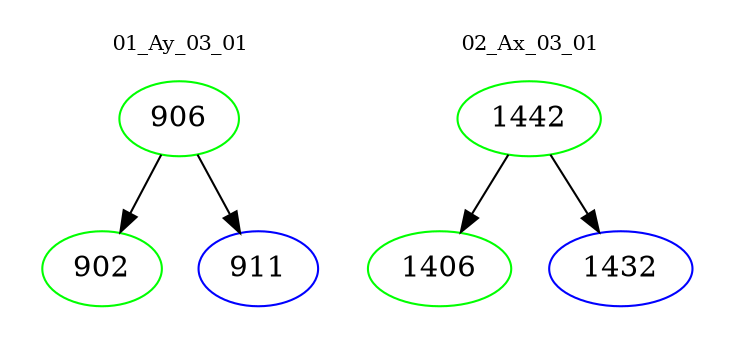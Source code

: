digraph{
subgraph cluster_0 {
color = white
label = "01_Ay_03_01";
fontsize=10;
T0_906 [label="906", color="green"]
T0_906 -> T0_902 [color="black"]
T0_902 [label="902", color="green"]
T0_906 -> T0_911 [color="black"]
T0_911 [label="911", color="blue"]
}
subgraph cluster_1 {
color = white
label = "02_Ax_03_01";
fontsize=10;
T1_1442 [label="1442", color="green"]
T1_1442 -> T1_1406 [color="black"]
T1_1406 [label="1406", color="green"]
T1_1442 -> T1_1432 [color="black"]
T1_1432 [label="1432", color="blue"]
}
}
